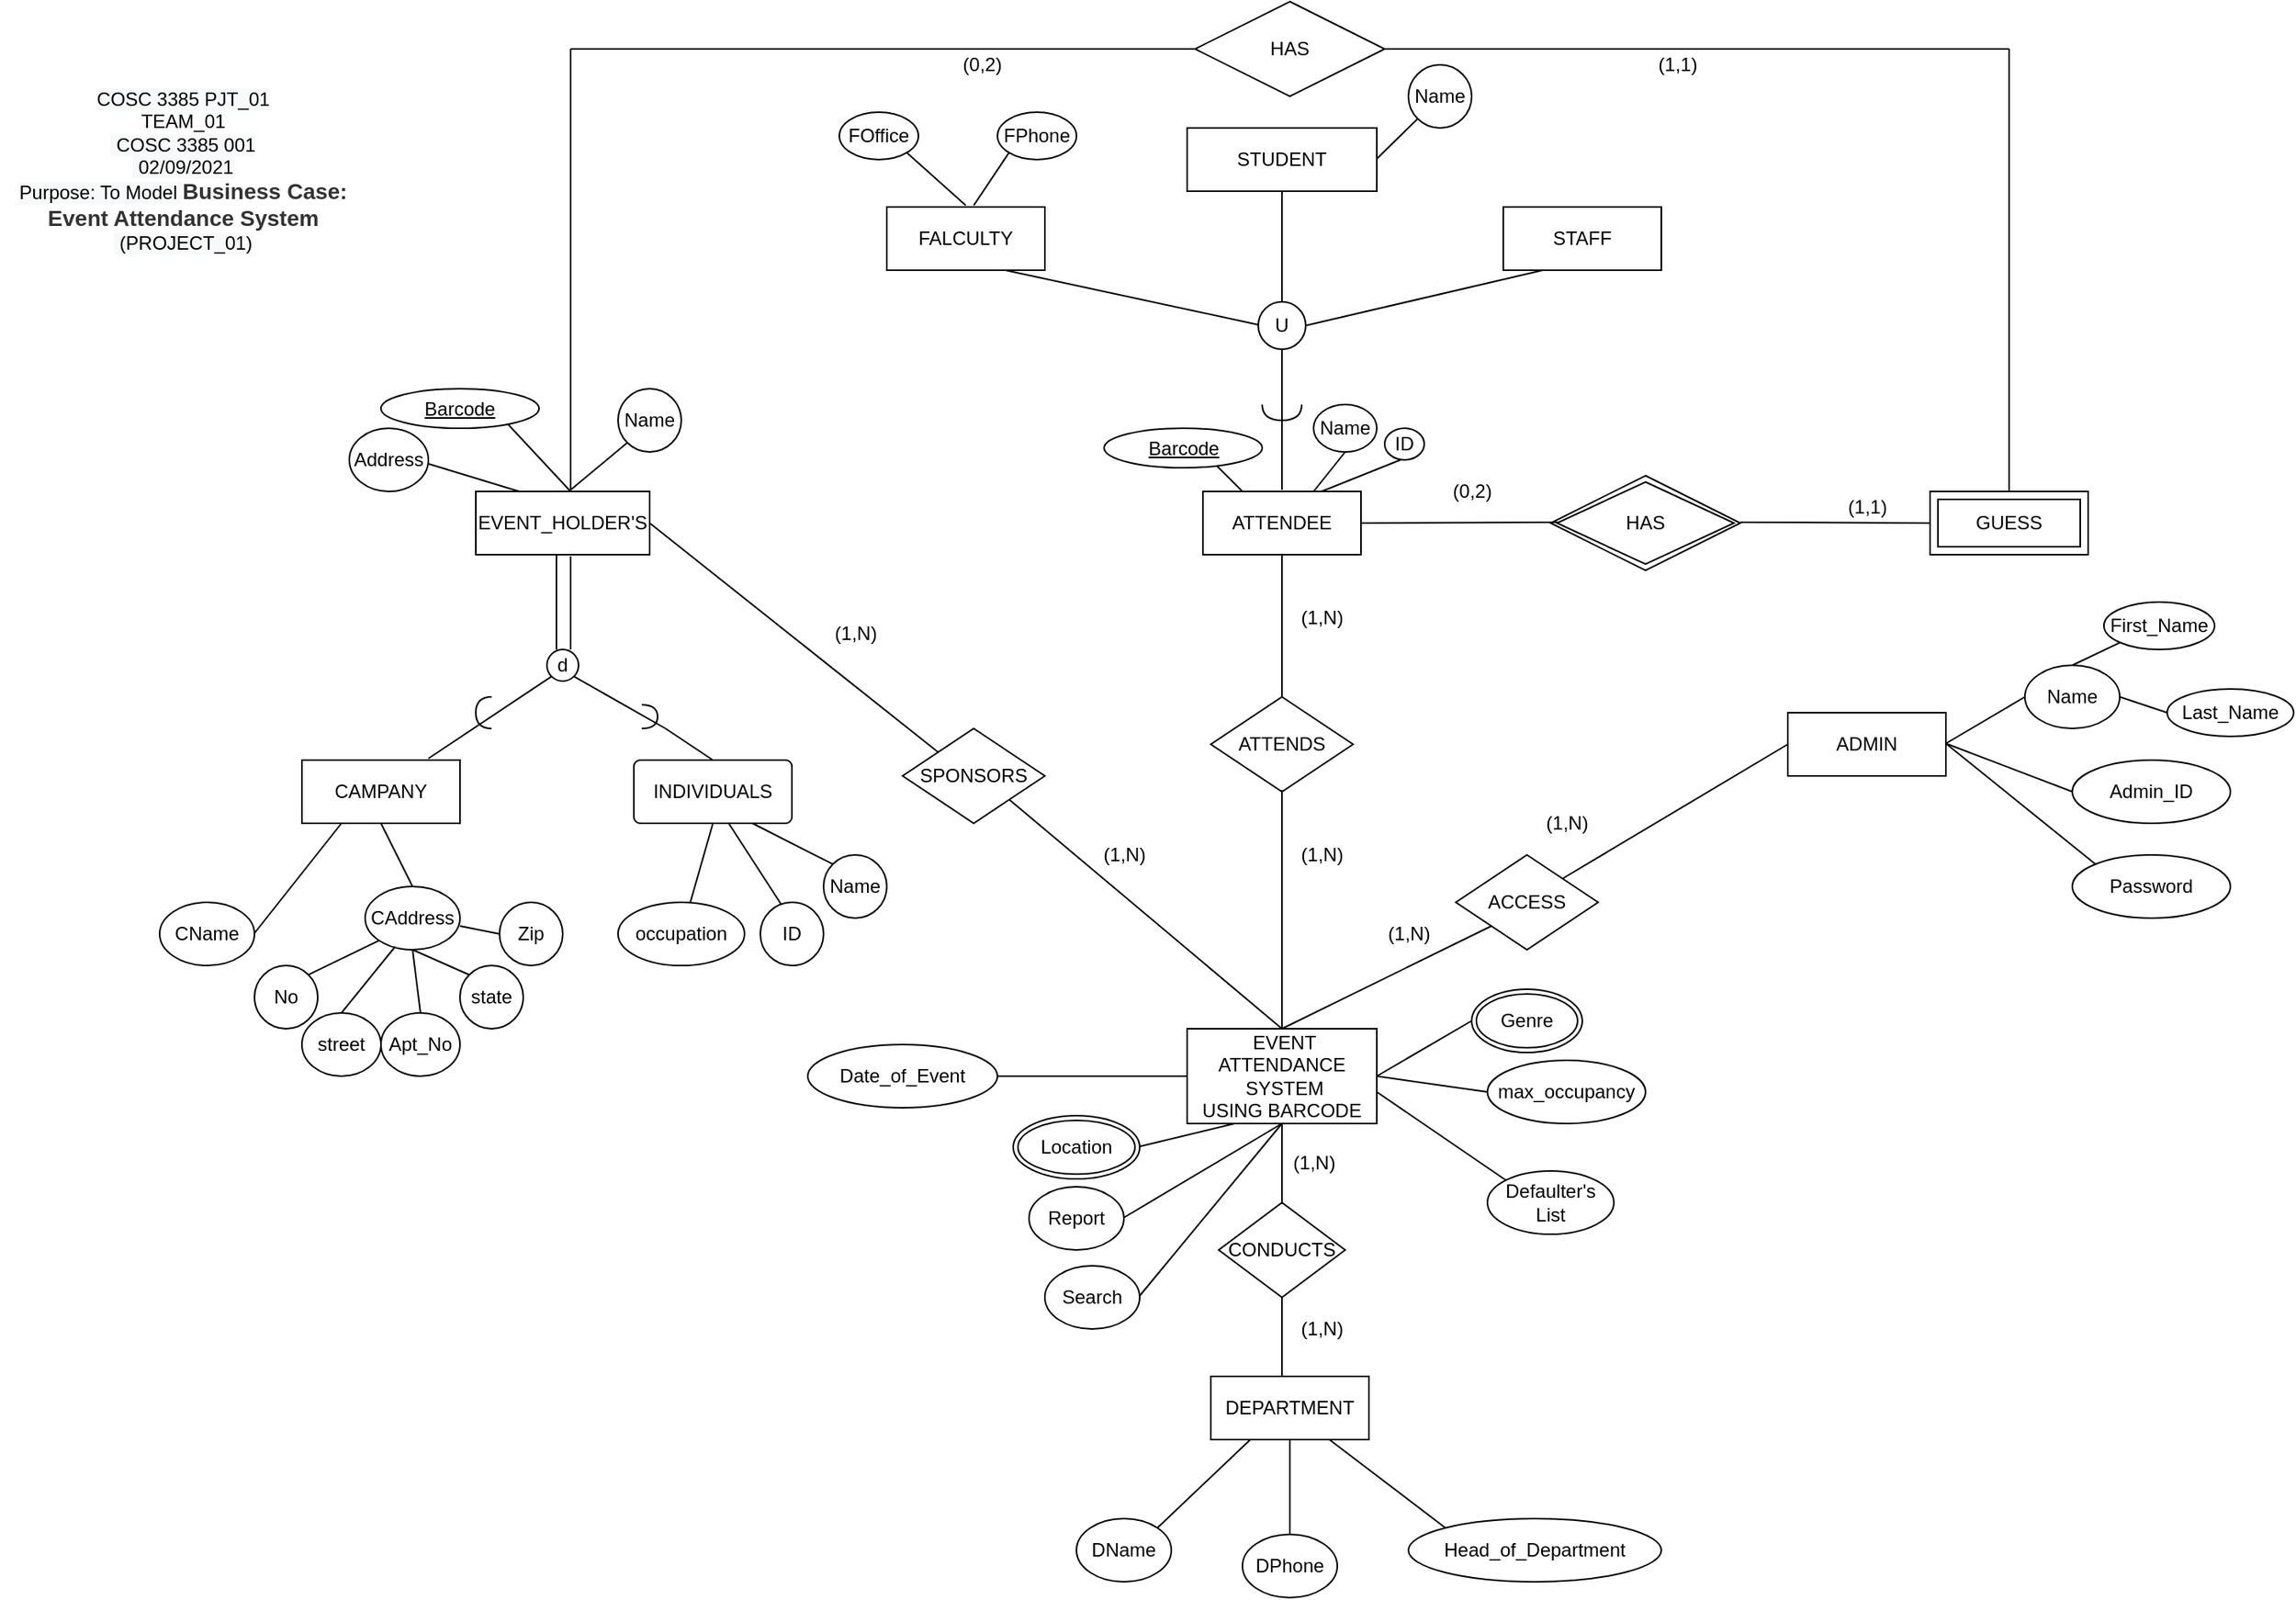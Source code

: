 <mxfile version="14.3.0" type="device" pages="2"><diagram id="SKfUaPUrMhf8iot7Mc4y" name="Page-1"><mxGraphModel dx="1662" dy="794" grid="1" gridSize="10" guides="1" tooltips="1" connect="1" arrows="1" fold="1" page="1" pageScale="1" pageWidth="850" pageHeight="1100" math="0" shadow="0"><root><mxCell id="0"/><mxCell id="1" parent="0"/><mxCell id="_Igurk6Hfry11Vuc41kI-2" value="STAFF" style="whiteSpace=wrap;html=1;align=center;" parent="1" vertex="1"><mxGeometry x="1040" y="130" width="100" height="40" as="geometry"/></mxCell><mxCell id="_Igurk6Hfry11Vuc41kI-3" value="FALCULTY" style="whiteSpace=wrap;html=1;align=center;" parent="1" vertex="1"><mxGeometry x="650" y="130" width="100" height="40" as="geometry"/></mxCell><mxCell id="_Igurk6Hfry11Vuc41kI-4" value="EVENT_HOLDER'S" style="whiteSpace=wrap;html=1;align=center;" parent="1" vertex="1"><mxGeometry x="390" y="310" width="110" height="40" as="geometry"/></mxCell><mxCell id="_Igurk6Hfry11Vuc41kI-5" value="ATTENDEE" style="whiteSpace=wrap;html=1;align=center;" parent="1" vertex="1"><mxGeometry x="850" y="310" width="100" height="40" as="geometry"/></mxCell><mxCell id="_Igurk6Hfry11Vuc41kI-7" value="CAMPANY" style="whiteSpace=wrap;html=1;align=center;" parent="1" vertex="1"><mxGeometry x="280" y="480" width="100" height="40" as="geometry"/></mxCell><mxCell id="_Igurk6Hfry11Vuc41kI-8" value="INDIVIDUALS" style="rounded=1;arcSize=10;whiteSpace=wrap;html=1;align=center;" parent="1" vertex="1"><mxGeometry x="490" y="480" width="100" height="40" as="geometry"/></mxCell><mxCell id="_Igurk6Hfry11Vuc41kI-11" value="GUESS" style="shape=ext;margin=3;double=1;whiteSpace=wrap;html=1;align=center;" parent="1" vertex="1"><mxGeometry x="1310" y="310" width="100" height="40" as="geometry"/></mxCell><mxCell id="_Igurk6Hfry11Vuc41kI-13" value="&amp;nbsp;EVENT ATTENDANCE&lt;br&gt;&amp;nbsp;SYSTEM&lt;br&gt;USING BARCODE" style="rounded=0;whiteSpace=wrap;html=1;" parent="1" vertex="1"><mxGeometry x="840" y="650" width="120" height="60" as="geometry"/></mxCell><mxCell id="_Igurk6Hfry11Vuc41kI-14" value="DEPARTMENT" style="whiteSpace=wrap;html=1;align=center;" parent="1" vertex="1"><mxGeometry x="855" y="870" width="100" height="40" as="geometry"/></mxCell><mxCell id="_Igurk6Hfry11Vuc41kI-15" value="ADMIN" style="whiteSpace=wrap;html=1;align=center;" parent="1" vertex="1"><mxGeometry x="1220" y="450" width="100" height="40" as="geometry"/></mxCell><mxCell id="_Igurk6Hfry11Vuc41kI-17" value="HAS" style="shape=rhombus;double=1;perimeter=rhombusPerimeter;whiteSpace=wrap;html=1;align=center;" parent="1" vertex="1"><mxGeometry x="1070" y="300" width="120" height="60" as="geometry"/></mxCell><mxCell id="_Igurk6Hfry11Vuc41kI-18" value="U" style="ellipse;whiteSpace=wrap;html=1;aspect=fixed;" parent="1" vertex="1"><mxGeometry x="885" y="190" width="30" height="30" as="geometry"/></mxCell><mxCell id="_Igurk6Hfry11Vuc41kI-22" value="" style="endArrow=none;html=1;rounded=0;entryX=0.5;entryY=0;entryDx=0;entryDy=0;exitX=0.5;exitY=1;exitDx=0;exitDy=0;" parent="1" source="_Igurk6Hfry11Vuc41kI-1" target="_Igurk6Hfry11Vuc41kI-18" edge="1"><mxGeometry relative="1" as="geometry"><mxPoint x="900" y="110" as="sourcePoint"/><mxPoint x="1050" y="60" as="targetPoint"/></mxGeometry></mxCell><mxCell id="_Igurk6Hfry11Vuc41kI-23" value="" style="endArrow=none;html=1;rounded=0;exitX=0.75;exitY=1;exitDx=0;exitDy=0;" parent="1" source="_Igurk6Hfry11Vuc41kI-3" edge="1"><mxGeometry relative="1" as="geometry"><mxPoint x="725" y="204.5" as="sourcePoint"/><mxPoint x="885" y="204.5" as="targetPoint"/></mxGeometry></mxCell><mxCell id="_Igurk6Hfry11Vuc41kI-24" value="" style="endArrow=none;html=1;rounded=0;entryX=0.25;entryY=1;entryDx=0;entryDy=0;exitX=1;exitY=0.5;exitDx=0;exitDy=0;" parent="1" source="_Igurk6Hfry11Vuc41kI-18" target="_Igurk6Hfry11Vuc41kI-2" edge="1"><mxGeometry relative="1" as="geometry"><mxPoint x="920" y="205" as="sourcePoint"/><mxPoint x="1080" y="204.5" as="targetPoint"/></mxGeometry></mxCell><mxCell id="_Igurk6Hfry11Vuc41kI-25" value="" style="endArrow=none;html=1;rounded=0;entryX=0.5;entryY=1;entryDx=0;entryDy=0;" parent="1" source="_Igurk6Hfry11Vuc41kI-32" target="_Igurk6Hfry11Vuc41kI-18" edge="1"><mxGeometry relative="1" as="geometry"><mxPoint x="900" y="309" as="sourcePoint"/><mxPoint x="1060" y="309" as="targetPoint"/></mxGeometry></mxCell><mxCell id="_Igurk6Hfry11Vuc41kI-32" value="" style="shape=requiredInterface;html=1;verticalLabelPosition=bottom;direction=south;" parent="1" vertex="1"><mxGeometry x="887.5" y="255" width="25" height="10" as="geometry"/></mxCell><mxCell id="_Igurk6Hfry11Vuc41kI-34" value="" style="endArrow=none;html=1;rounded=0;entryX=0;entryY=0.5;entryDx=0;entryDy=0;entryPerimeter=0;" parent="1" target="_Igurk6Hfry11Vuc41kI-32" edge="1"><mxGeometry relative="1" as="geometry"><mxPoint x="900" y="309" as="sourcePoint"/><mxPoint x="900" y="220" as="targetPoint"/></mxGeometry></mxCell><mxCell id="_Igurk6Hfry11Vuc41kI-1" value="STUDENT" style="rounded=0;whiteSpace=wrap;html=1;" parent="1" vertex="1"><mxGeometry x="840" y="80" width="120" height="40" as="geometry"/></mxCell><mxCell id="_Igurk6Hfry11Vuc41kI-41" value="d" style="ellipse;whiteSpace=wrap;html=1;aspect=fixed;" parent="1" vertex="1"><mxGeometry x="435" y="410" width="20" height="20" as="geometry"/></mxCell><mxCell id="_Igurk6Hfry11Vuc41kI-47" value="" style="endArrow=none;html=1;rounded=0;" parent="1" edge="1"><mxGeometry relative="1" as="geometry"><mxPoint x="450" y="410" as="sourcePoint"/><mxPoint x="450" y="351" as="targetPoint"/><Array as="points"/></mxGeometry></mxCell><mxCell id="_Igurk6Hfry11Vuc41kI-49" value="" style="endArrow=none;html=1;rounded=0;" parent="1" edge="1"><mxGeometry relative="1" as="geometry"><mxPoint x="441" y="350" as="sourcePoint"/><mxPoint x="441" y="410" as="targetPoint"/></mxGeometry></mxCell><mxCell id="_Igurk6Hfry11Vuc41kI-50" value="" style="endArrow=none;html=1;rounded=0;entryX=0;entryY=1;entryDx=0;entryDy=0;" parent="1" target="_Igurk6Hfry11Vuc41kI-41" edge="1"><mxGeometry relative="1" as="geometry"><mxPoint x="360" y="479" as="sourcePoint"/><mxPoint x="520" y="479" as="targetPoint"/></mxGeometry></mxCell><mxCell id="_Igurk6Hfry11Vuc41kI-51" value="" style="endArrow=none;html=1;rounded=0;entryX=0.5;entryY=0;entryDx=0;entryDy=0;" parent="1" target="_Igurk6Hfry11Vuc41kI-8" edge="1"><mxGeometry relative="1" as="geometry"><mxPoint x="510" y="460" as="sourcePoint"/><mxPoint x="550" y="479" as="targetPoint"/></mxGeometry></mxCell><mxCell id="_Igurk6Hfry11Vuc41kI-53" value="" style="endArrow=none;html=1;rounded=0;exitX=1;exitY=0.5;exitDx=0;exitDy=0;" parent="1" source="_Igurk6Hfry11Vuc41kI-5" edge="1"><mxGeometry relative="1" as="geometry"><mxPoint x="915" y="329.5" as="sourcePoint"/><mxPoint x="1075" y="329.5" as="targetPoint"/></mxGeometry></mxCell><mxCell id="_Igurk6Hfry11Vuc41kI-54" value="" style="endArrow=none;html=1;rounded=0;" parent="1" edge="1"><mxGeometry relative="1" as="geometry"><mxPoint x="1190" y="329.5" as="sourcePoint"/><mxPoint x="1310" y="330" as="targetPoint"/></mxGeometry></mxCell><mxCell id="_Igurk6Hfry11Vuc41kI-55" value="ATTENDS" style="shape=rhombus;perimeter=rhombusPerimeter;whiteSpace=wrap;html=1;align=center;" parent="1" vertex="1"><mxGeometry x="855" y="440" width="90" height="60" as="geometry"/></mxCell><mxCell id="_Igurk6Hfry11Vuc41kI-56" value="" style="endArrow=none;html=1;rounded=0;entryX=0.5;entryY=1;entryDx=0;entryDy=0;exitX=0.5;exitY=0;exitDx=0;exitDy=0;" parent="1" source="_Igurk6Hfry11Vuc41kI-55" target="_Igurk6Hfry11Vuc41kI-5" edge="1"><mxGeometry relative="1" as="geometry"><mxPoint x="885" y="449" as="sourcePoint"/><mxPoint x="1045" y="449" as="targetPoint"/></mxGeometry></mxCell><mxCell id="_Igurk6Hfry11Vuc41kI-58" value="" style="endArrow=none;html=1;rounded=0;entryX=0.5;entryY=0;entryDx=0;entryDy=0;" parent="1" target="_Igurk6Hfry11Vuc41kI-13" edge="1"><mxGeometry relative="1" as="geometry"><mxPoint x="900" y="499" as="sourcePoint"/><mxPoint x="910" y="640" as="targetPoint"/></mxGeometry></mxCell><mxCell id="_Igurk6Hfry11Vuc41kI-60" value="SPONSORS" style="shape=rhombus;perimeter=rhombusPerimeter;whiteSpace=wrap;html=1;align=center;" parent="1" vertex="1"><mxGeometry x="660" y="460" width="90" height="60" as="geometry"/></mxCell><mxCell id="_Igurk6Hfry11Vuc41kI-61" value="" style="endArrow=none;html=1;rounded=0;exitX=1;exitY=1;exitDx=0;exitDy=0;entryX=0.5;entryY=0;entryDx=0;entryDy=0;" parent="1" source="_Igurk6Hfry11Vuc41kI-60" target="_Igurk6Hfry11Vuc41kI-13" edge="1"><mxGeometry relative="1" as="geometry"><mxPoint x="690" y="510" as="sourcePoint"/><mxPoint x="850" y="510" as="targetPoint"/></mxGeometry></mxCell><mxCell id="_Igurk6Hfry11Vuc41kI-62" value="" style="endArrow=none;html=1;rounded=0;exitX=0;exitY=0;exitDx=0;exitDy=0;entryX=1;entryY=0.5;entryDx=0;entryDy=0;" parent="1" source="_Igurk6Hfry11Vuc41kI-60" target="_Igurk6Hfry11Vuc41kI-4" edge="1"><mxGeometry relative="1" as="geometry"><mxPoint x="650" y="420" as="sourcePoint"/><mxPoint x="620" y="390" as="targetPoint"/><Array as="points"/></mxGeometry></mxCell><mxCell id="_Igurk6Hfry11Vuc41kI-63" value="ACCESS" style="shape=rhombus;perimeter=rhombusPerimeter;whiteSpace=wrap;html=1;align=center;" parent="1" vertex="1"><mxGeometry x="1010" y="540" width="90" height="60" as="geometry"/></mxCell><mxCell id="_Igurk6Hfry11Vuc41kI-64" value="" style="endArrow=none;html=1;rounded=0;entryX=0;entryY=0.5;entryDx=0;entryDy=0;exitX=1;exitY=0;exitDx=0;exitDy=0;" parent="1" source="_Igurk6Hfry11Vuc41kI-63" target="_Igurk6Hfry11Vuc41kI-15" edge="1"><mxGeometry relative="1" as="geometry"><mxPoint x="1090" y="550" as="sourcePoint"/><mxPoint x="1180" y="550" as="targetPoint"/></mxGeometry></mxCell><mxCell id="_Igurk6Hfry11Vuc41kI-65" value="" style="endArrow=none;html=1;rounded=0;entryX=0;entryY=1;entryDx=0;entryDy=0;" parent="1" target="_Igurk6Hfry11Vuc41kI-63" edge="1"><mxGeometry relative="1" as="geometry"><mxPoint x="900" y="650" as="sourcePoint"/><mxPoint x="1075" y="640" as="targetPoint"/></mxGeometry></mxCell><mxCell id="_Igurk6Hfry11Vuc41kI-67" value="CONDUCTS" style="shape=rhombus;perimeter=rhombusPerimeter;whiteSpace=wrap;html=1;align=center;" parent="1" vertex="1"><mxGeometry x="860" y="760" width="80" height="60" as="geometry"/></mxCell><mxCell id="_Igurk6Hfry11Vuc41kI-68" value="" style="endArrow=none;html=1;rounded=0;entryX=0.5;entryY=0;entryDx=0;entryDy=0;" parent="1" target="_Igurk6Hfry11Vuc41kI-67" edge="1"><mxGeometry relative="1" as="geometry"><mxPoint x="900" y="710" as="sourcePoint"/><mxPoint x="1060" y="710" as="targetPoint"/></mxGeometry></mxCell><mxCell id="_Igurk6Hfry11Vuc41kI-69" value="" style="endArrow=none;html=1;rounded=0;" parent="1" edge="1"><mxGeometry relative="1" as="geometry"><mxPoint x="900" y="820" as="sourcePoint"/><mxPoint x="900" y="870" as="targetPoint"/><Array as="points"/></mxGeometry></mxCell><mxCell id="_Igurk6Hfry11Vuc41kI-70" value="HAS" style="shape=rhombus;perimeter=rhombusPerimeter;whiteSpace=wrap;html=1;align=center;" parent="1" vertex="1"><mxGeometry x="845" width="120" height="60" as="geometry"/></mxCell><mxCell id="_Igurk6Hfry11Vuc41kI-71" value="" style="endArrow=none;html=1;rounded=0;" parent="1" edge="1"><mxGeometry relative="1" as="geometry"><mxPoint x="450" y="309" as="sourcePoint"/><mxPoint x="450" y="30" as="targetPoint"/></mxGeometry></mxCell><mxCell id="_Igurk6Hfry11Vuc41kI-72" value="" style="endArrow=none;html=1;rounded=0;entryX=0;entryY=0.5;entryDx=0;entryDy=0;" parent="1" target="_Igurk6Hfry11Vuc41kI-70" edge="1"><mxGeometry relative="1" as="geometry"><mxPoint x="450" y="30" as="sourcePoint"/><mxPoint x="740" y="29.5" as="targetPoint"/></mxGeometry></mxCell><mxCell id="_Igurk6Hfry11Vuc41kI-74" value="" style="endArrow=none;html=1;rounded=0;exitX=0.5;exitY=0;exitDx=0;exitDy=0;" parent="1" source="_Igurk6Hfry11Vuc41kI-11" edge="1"><mxGeometry relative="1" as="geometry"><mxPoint x="1360" y="305" as="sourcePoint"/><mxPoint x="1360" y="30" as="targetPoint"/></mxGeometry></mxCell><mxCell id="_Igurk6Hfry11Vuc41kI-75" value="" style="endArrow=none;html=1;rounded=0;exitX=1;exitY=0.5;exitDx=0;exitDy=0;" parent="1" source="_Igurk6Hfry11Vuc41kI-70" edge="1"><mxGeometry relative="1" as="geometry"><mxPoint x="1060" y="29.5" as="sourcePoint"/><mxPoint x="1360" y="30" as="targetPoint"/></mxGeometry></mxCell><mxCell id="_Igurk6Hfry11Vuc41kI-85" value="CName" style="ellipse;whiteSpace=wrap;html=1;align=center;" parent="1" vertex="1"><mxGeometry x="190" y="570" width="60" height="40" as="geometry"/></mxCell><mxCell id="_Igurk6Hfry11Vuc41kI-86" value="CAddress" style="ellipse;whiteSpace=wrap;html=1;align=center;" parent="1" vertex="1"><mxGeometry x="320" y="560" width="60" height="40" as="geometry"/></mxCell><mxCell id="_Igurk6Hfry11Vuc41kI-88" value="No" style="ellipse;whiteSpace=wrap;html=1;align=center;" parent="1" vertex="1"><mxGeometry x="250" y="610" width="40" height="40" as="geometry"/></mxCell><mxCell id="_Igurk6Hfry11Vuc41kI-89" value="street" style="ellipse;whiteSpace=wrap;html=1;align=center;" parent="1" vertex="1"><mxGeometry x="280" y="640" width="50" height="40" as="geometry"/></mxCell><mxCell id="_Igurk6Hfry11Vuc41kI-90" value="Apt_No" style="ellipse;whiteSpace=wrap;html=1;align=center;" parent="1" vertex="1"><mxGeometry x="330" y="640" width="50" height="40" as="geometry"/></mxCell><mxCell id="_Igurk6Hfry11Vuc41kI-91" value="state" style="ellipse;whiteSpace=wrap;html=1;align=center;" parent="1" vertex="1"><mxGeometry x="380" y="610" width="40" height="40" as="geometry"/></mxCell><mxCell id="_Igurk6Hfry11Vuc41kI-92" value="Zip" style="ellipse;whiteSpace=wrap;html=1;align=center;" parent="1" vertex="1"><mxGeometry x="405" y="570" width="40" height="40" as="geometry"/></mxCell><mxCell id="_Igurk6Hfry11Vuc41kI-93" value="" style="endArrow=none;html=1;rounded=0;entryX=0.75;entryY=1;entryDx=0;entryDy=0;exitX=0;exitY=0;exitDx=0;exitDy=0;" parent="1" source="_Igurk6Hfry11Vuc41kI-109" target="_Igurk6Hfry11Vuc41kI-8" edge="1"><mxGeometry relative="1" as="geometry"><mxPoint x="630" y="539" as="sourcePoint"/><mxPoint x="695" y="539.5" as="targetPoint"/></mxGeometry></mxCell><mxCell id="_Igurk6Hfry11Vuc41kI-94" value="" style="endArrow=none;html=1;rounded=0;entryX=0.25;entryY=1;entryDx=0;entryDy=0;" parent="1" target="_Igurk6Hfry11Vuc41kI-7" edge="1"><mxGeometry relative="1" as="geometry"><mxPoint x="250" y="589.5" as="sourcePoint"/><mxPoint x="410" y="589.5" as="targetPoint"/></mxGeometry></mxCell><mxCell id="_Igurk6Hfry11Vuc41kI-95" value="" style="endArrow=none;html=1;rounded=0;entryX=0.5;entryY=1;entryDx=0;entryDy=0;exitX=0.5;exitY=0;exitDx=0;exitDy=0;" parent="1" source="_Igurk6Hfry11Vuc41kI-86" target="_Igurk6Hfry11Vuc41kI-7" edge="1"><mxGeometry relative="1" as="geometry"><mxPoint x="360" y="560" as="sourcePoint"/><mxPoint x="520" y="560" as="targetPoint"/></mxGeometry></mxCell><mxCell id="_Igurk6Hfry11Vuc41kI-96" value="" style="endArrow=none;html=1;rounded=0;entryX=0;entryY=1;entryDx=0;entryDy=0;exitX=1;exitY=0;exitDx=0;exitDy=0;" parent="1" source="_Igurk6Hfry11Vuc41kI-88" target="_Igurk6Hfry11Vuc41kI-86" edge="1"><mxGeometry relative="1" as="geometry"><mxPoint x="280" y="639" as="sourcePoint"/><mxPoint x="360" y="639" as="targetPoint"/></mxGeometry></mxCell><mxCell id="_Igurk6Hfry11Vuc41kI-100" value="" style="endArrow=none;html=1;rounded=0;entryX=0.317;entryY=0.95;entryDx=0;entryDy=0;exitX=0.5;exitY=0;exitDx=0;exitDy=0;entryPerimeter=0;" parent="1" source="_Igurk6Hfry11Vuc41kI-89" target="_Igurk6Hfry11Vuc41kI-86" edge="1"><mxGeometry relative="1" as="geometry"><mxPoint x="315" y="665" as="sourcePoint"/><mxPoint x="395" y="675" as="targetPoint"/></mxGeometry></mxCell><mxCell id="_Igurk6Hfry11Vuc41kI-103" value="" style="endArrow=none;html=1;rounded=0;entryX=0.5;entryY=1;entryDx=0;entryDy=0;exitX=0.5;exitY=0;exitDx=0;exitDy=0;" parent="1" source="_Igurk6Hfry11Vuc41kI-90" target="_Igurk6Hfry11Vuc41kI-86" edge="1"><mxGeometry relative="1" as="geometry"><mxPoint x="380" y="655" as="sourcePoint"/><mxPoint x="540" y="655" as="targetPoint"/></mxGeometry></mxCell><mxCell id="_Igurk6Hfry11Vuc41kI-105" value="" style="shape=requiredInterface;html=1;verticalLabelPosition=bottom;direction=east;" parent="1" vertex="1"><mxGeometry x="495" y="445" width="10" height="15" as="geometry"/></mxCell><mxCell id="_Igurk6Hfry11Vuc41kI-106" value="" style="endArrow=none;html=1;rounded=0;exitX=1;exitY=1;exitDx=0;exitDy=0;" parent="1" source="_Igurk6Hfry11Vuc41kI-41" edge="1"><mxGeometry relative="1" as="geometry"><mxPoint x="452.071" y="427.071" as="sourcePoint"/><mxPoint x="510" y="460" as="targetPoint"/></mxGeometry></mxCell><mxCell id="_Igurk6Hfry11Vuc41kI-107" value="" style="shape=requiredInterface;html=1;verticalLabelPosition=bottom;direction=west;" parent="1" vertex="1"><mxGeometry x="390" y="440" width="10" height="20" as="geometry"/></mxCell><mxCell id="_Igurk6Hfry11Vuc41kI-108" value="occupation" style="ellipse;whiteSpace=wrap;html=1;align=center;" parent="1" vertex="1"><mxGeometry x="480" y="570" width="80" height="40" as="geometry"/></mxCell><mxCell id="_Igurk6Hfry11Vuc41kI-109" value="Name" style="ellipse;whiteSpace=wrap;html=1;align=center;" parent="1" vertex="1"><mxGeometry x="610" y="540" width="40" height="40" as="geometry"/></mxCell><mxCell id="_Igurk6Hfry11Vuc41kI-113" value="ID" style="ellipse;whiteSpace=wrap;html=1;align=center;" parent="1" vertex="1"><mxGeometry x="570" y="570" width="40" height="40" as="geometry"/></mxCell><mxCell id="_Igurk6Hfry11Vuc41kI-114" value="" style="endArrow=none;html=1;rounded=0;entryX=0;entryY=0;entryDx=0;entryDy=0;" parent="1" target="_Igurk6Hfry11Vuc41kI-91" edge="1"><mxGeometry relative="1" as="geometry"><mxPoint x="350" y="600" as="sourcePoint"/><mxPoint x="410" y="600" as="targetPoint"/></mxGeometry></mxCell><mxCell id="_Igurk6Hfry11Vuc41kI-115" value="" style="endArrow=none;html=1;rounded=0;entryX=0;entryY=0.5;entryDx=0;entryDy=0;" parent="1" target="_Igurk6Hfry11Vuc41kI-92" edge="1"><mxGeometry relative="1" as="geometry"><mxPoint x="380" y="585" as="sourcePoint"/><mxPoint x="440" y="575" as="targetPoint"/></mxGeometry></mxCell><mxCell id="_Igurk6Hfry11Vuc41kI-118" value="" style="endArrow=none;html=1;rounded=0;entryX=0.5;entryY=1;entryDx=0;entryDy=0;" parent="1" source="_Igurk6Hfry11Vuc41kI-108" target="_Igurk6Hfry11Vuc41kI-8" edge="1"><mxGeometry relative="1" as="geometry"><mxPoint x="525" y="580" as="sourcePoint"/><mxPoint x="595" y="580" as="targetPoint"/></mxGeometry></mxCell><mxCell id="_Igurk6Hfry11Vuc41kI-120" value="" style="endArrow=none;html=1;rounded=0;entryX=0.325;entryY=0.025;entryDx=0;entryDy=0;entryPerimeter=0;" parent="1" target="_Igurk6Hfry11Vuc41kI-113" edge="1"><mxGeometry relative="1" as="geometry"><mxPoint x="550" y="520" as="sourcePoint"/><mxPoint x="610" y="520" as="targetPoint"/></mxGeometry></mxCell><mxCell id="_Igurk6Hfry11Vuc41kI-121" value="Date_of_Event" style="ellipse;whiteSpace=wrap;html=1;align=center;" parent="1" vertex="1"><mxGeometry x="600" y="660" width="120" height="40" as="geometry"/></mxCell><mxCell id="_Igurk6Hfry11Vuc41kI-123" value="" style="endArrow=none;html=1;rounded=0;entryX=0;entryY=0.5;entryDx=0;entryDy=0;exitX=1;exitY=0.5;exitDx=0;exitDy=0;" parent="1" source="_Igurk6Hfry11Vuc41kI-121" target="_Igurk6Hfry11Vuc41kI-13" edge="1"><mxGeometry relative="1" as="geometry"><mxPoint x="462.5" y="760" as="sourcePoint"/><mxPoint x="542.5" y="700" as="targetPoint"/></mxGeometry></mxCell><mxCell id="_Igurk6Hfry11Vuc41kI-125" value="Name" style="ellipse;whiteSpace=wrap;html=1;align=center;" parent="1" vertex="1"><mxGeometry x="920" y="255" width="40" height="30" as="geometry"/></mxCell><mxCell id="_Igurk6Hfry11Vuc41kI-126" value="ID" style="ellipse;whiteSpace=wrap;html=1;align=center;" parent="1" vertex="1"><mxGeometry x="965" y="270" width="25" height="20" as="geometry"/></mxCell><mxCell id="_Igurk6Hfry11Vuc41kI-132" value="" style="endArrow=none;html=1;rounded=0;exitX=0.25;exitY=0;exitDx=0;exitDy=0;" parent="1" source="_Igurk6Hfry11Vuc41kI-5" edge="1"><mxGeometry relative="1" as="geometry"><mxPoint x="895" y="310" as="sourcePoint"/><mxPoint x="855" y="290" as="targetPoint"/></mxGeometry></mxCell><mxCell id="_Igurk6Hfry11Vuc41kI-133" value="" style="endArrow=none;html=1;rounded=0;entryX=0.5;entryY=1;entryDx=0;entryDy=0;" parent="1" target="_Igurk6Hfry11Vuc41kI-125" edge="1"><mxGeometry relative="1" as="geometry"><mxPoint x="920" y="310" as="sourcePoint"/><mxPoint x="990" y="300" as="targetPoint"/></mxGeometry></mxCell><mxCell id="_Igurk6Hfry11Vuc41kI-134" value="" style="endArrow=none;html=1;rounded=0;exitX=0.75;exitY=0;exitDx=0;exitDy=0;" parent="1" source="_Igurk6Hfry11Vuc41kI-5" edge="1"><mxGeometry relative="1" as="geometry"><mxPoint x="965" y="310" as="sourcePoint"/><mxPoint x="975" y="290" as="targetPoint"/></mxGeometry></mxCell><mxCell id="_Igurk6Hfry11Vuc41kI-135" value="DName" style="ellipse;whiteSpace=wrap;html=1;align=center;" parent="1" vertex="1"><mxGeometry x="770" y="960" width="60" height="40" as="geometry"/></mxCell><mxCell id="_Igurk6Hfry11Vuc41kI-136" value="DPhone" style="ellipse;whiteSpace=wrap;html=1;align=center;" parent="1" vertex="1"><mxGeometry x="875" y="970" width="60" height="40" as="geometry"/></mxCell><mxCell id="_Igurk6Hfry11Vuc41kI-137" value="Head_of_Department&lt;br&gt;" style="ellipse;whiteSpace=wrap;html=1;align=center;" parent="1" vertex="1"><mxGeometry x="980" y="960" width="160" height="40" as="geometry"/></mxCell><mxCell id="_Igurk6Hfry11Vuc41kI-138" value="Defaulter's&lt;br&gt;List" style="ellipse;whiteSpace=wrap;html=1;align=center;" parent="1" vertex="1"><mxGeometry x="1030" y="740" width="80" height="40" as="geometry"/></mxCell><mxCell id="_Igurk6Hfry11Vuc41kI-139" value="max_occupancy" style="ellipse;whiteSpace=wrap;html=1;align=center;" parent="1" vertex="1"><mxGeometry x="1030" y="670" width="100" height="40" as="geometry"/></mxCell><mxCell id="_Igurk6Hfry11Vuc41kI-141" value="Genre" style="ellipse;shape=doubleEllipse;margin=3;whiteSpace=wrap;html=1;align=center;" parent="1" vertex="1"><mxGeometry x="1020" y="625" width="70" height="40" as="geometry"/></mxCell><mxCell id="_Igurk6Hfry11Vuc41kI-143" value="Location" style="ellipse;shape=doubleEllipse;margin=3;whiteSpace=wrap;html=1;align=center;" parent="1" vertex="1"><mxGeometry x="730" y="705" width="80" height="40" as="geometry"/></mxCell><mxCell id="_Igurk6Hfry11Vuc41kI-144" value="Report" style="ellipse;whiteSpace=wrap;html=1;align=center;" parent="1" vertex="1"><mxGeometry x="740" y="750" width="60" height="40" as="geometry"/></mxCell><mxCell id="_Igurk6Hfry11Vuc41kI-145" value="Search" style="ellipse;whiteSpace=wrap;html=1;align=center;" parent="1" vertex="1"><mxGeometry x="750" y="800" width="60" height="40" as="geometry"/></mxCell><mxCell id="_Igurk6Hfry11Vuc41kI-147" value="" style="endArrow=none;html=1;rounded=0;entryX=0.25;entryY=1;entryDx=0;entryDy=0;" parent="1" target="_Igurk6Hfry11Vuc41kI-13" edge="1"><mxGeometry relative="1" as="geometry"><mxPoint x="810" y="724.5" as="sourcePoint"/><mxPoint x="970" y="724.5" as="targetPoint"/></mxGeometry></mxCell><mxCell id="_Igurk6Hfry11Vuc41kI-148" value="" style="endArrow=none;html=1;rounded=0;" parent="1" edge="1"><mxGeometry relative="1" as="geometry"><mxPoint x="800" y="769.5" as="sourcePoint"/><mxPoint x="900" y="710" as="targetPoint"/></mxGeometry></mxCell><mxCell id="_Igurk6Hfry11Vuc41kI-149" value="" style="endArrow=none;html=1;rounded=0;entryX=0.5;entryY=1;entryDx=0;entryDy=0;" parent="1" target="_Igurk6Hfry11Vuc41kI-13" edge="1"><mxGeometry relative="1" as="geometry"><mxPoint x="810" y="819" as="sourcePoint"/><mxPoint x="970" y="819" as="targetPoint"/></mxGeometry></mxCell><mxCell id="_Igurk6Hfry11Vuc41kI-150" value="" style="endArrow=none;html=1;rounded=0;entryX=0;entryY=0.5;entryDx=0;entryDy=0;exitX=1;exitY=0.5;exitDx=0;exitDy=0;" parent="1" source="_Igurk6Hfry11Vuc41kI-13" target="_Igurk6Hfry11Vuc41kI-141" edge="1"><mxGeometry relative="1" as="geometry"><mxPoint x="960" y="674" as="sourcePoint"/><mxPoint x="1120" y="689.5" as="targetPoint"/></mxGeometry></mxCell><mxCell id="_Igurk6Hfry11Vuc41kI-152" value="" style="endArrow=none;html=1;rounded=0;entryX=0;entryY=0.5;entryDx=0;entryDy=0;exitX=1;exitY=0.5;exitDx=0;exitDy=0;" parent="1" source="_Igurk6Hfry11Vuc41kI-13" target="_Igurk6Hfry11Vuc41kI-139" edge="1"><mxGeometry relative="1" as="geometry"><mxPoint x="960" y="690" as="sourcePoint"/><mxPoint x="1120" y="689.5" as="targetPoint"/></mxGeometry></mxCell><mxCell id="_Igurk6Hfry11Vuc41kI-154" value="" style="endArrow=none;html=1;rounded=0;entryX=0;entryY=0;entryDx=0;entryDy=0;" parent="1" target="_Igurk6Hfry11Vuc41kI-138" edge="1"><mxGeometry relative="1" as="geometry"><mxPoint x="960" y="690" as="sourcePoint"/><mxPoint x="1125" y="689.5" as="targetPoint"/></mxGeometry></mxCell><mxCell id="_Igurk6Hfry11Vuc41kI-155" value="" style="endArrow=none;html=1;rounded=0;entryX=0.25;entryY=1;entryDx=0;entryDy=0;exitX=1;exitY=0;exitDx=0;exitDy=0;" parent="1" source="_Igurk6Hfry11Vuc41kI-135" target="_Igurk6Hfry11Vuc41kI-14" edge="1"><mxGeometry relative="1" as="geometry"><mxPoint x="810" y="960" as="sourcePoint"/><mxPoint x="970" y="959" as="targetPoint"/></mxGeometry></mxCell><mxCell id="_Igurk6Hfry11Vuc41kI-156" value="" style="endArrow=none;html=1;rounded=0;entryX=0.5;entryY=0;entryDx=0;entryDy=0;" parent="1" target="_Igurk6Hfry11Vuc41kI-136" edge="1"><mxGeometry relative="1" as="geometry"><mxPoint x="905" y="910" as="sourcePoint"/><mxPoint x="1057.5" y="910" as="targetPoint"/></mxGeometry></mxCell><mxCell id="_Igurk6Hfry11Vuc41kI-157" value="" style="endArrow=none;html=1;rounded=0;entryX=0;entryY=0;entryDx=0;entryDy=0;" parent="1" target="_Igurk6Hfry11Vuc41kI-137" edge="1"><mxGeometry relative="1" as="geometry"><mxPoint x="930" y="910" as="sourcePoint"/><mxPoint x="1090" y="910" as="targetPoint"/></mxGeometry></mxCell><mxCell id="_Igurk6Hfry11Vuc41kI-159" value="FOffice" style="ellipse;whiteSpace=wrap;html=1;align=center;" parent="1" vertex="1"><mxGeometry x="620" y="70" width="50" height="30" as="geometry"/></mxCell><mxCell id="_Igurk6Hfry11Vuc41kI-160" value="FPhone" style="ellipse;whiteSpace=wrap;html=1;align=center;" parent="1" vertex="1"><mxGeometry x="720" y="70" width="50" height="30" as="geometry"/></mxCell><mxCell id="_Igurk6Hfry11Vuc41kI-161" value="Name" style="ellipse;whiteSpace=wrap;html=1;align=center;" parent="1" vertex="1"><mxGeometry x="980" y="40" width="40" height="40" as="geometry"/></mxCell><mxCell id="_Igurk6Hfry11Vuc41kI-163" value="Name" style="ellipse;whiteSpace=wrap;html=1;align=center;" parent="1" vertex="1"><mxGeometry x="480" y="245" width="40" height="40" as="geometry"/></mxCell><mxCell id="_Igurk6Hfry11Vuc41kI-164" value="Address" style="ellipse;whiteSpace=wrap;html=1;align=center;" parent="1" vertex="1"><mxGeometry x="310" y="270" width="50" height="40" as="geometry"/></mxCell><mxCell id="_Igurk6Hfry11Vuc41kI-165" value="" style="endArrow=none;html=1;rounded=0;exitX=0.79;exitY=0.84;exitDx=0;exitDy=0;exitPerimeter=0;" parent="1" source="_Igurk6Hfry11Vuc41kI-170" edge="1"><mxGeometry relative="1" as="geometry"><mxPoint x="419.749" y="275.607" as="sourcePoint"/><mxPoint x="450" y="310" as="targetPoint"/></mxGeometry></mxCell><mxCell id="_Igurk6Hfry11Vuc41kI-168" value="" style="endArrow=none;html=1;rounded=0;entryX=0.25;entryY=0;entryDx=0;entryDy=0;" parent="1" target="_Igurk6Hfry11Vuc41kI-4" edge="1"><mxGeometry relative="1" as="geometry"><mxPoint x="360" y="292.5" as="sourcePoint"/><mxPoint x="520" y="292.5" as="targetPoint"/></mxGeometry></mxCell><mxCell id="_Igurk6Hfry11Vuc41kI-169" value="" style="endArrow=none;html=1;rounded=0;entryX=0;entryY=1;entryDx=0;entryDy=0;" parent="1" target="_Igurk6Hfry11Vuc41kI-163" edge="1"><mxGeometry relative="1" as="geometry"><mxPoint x="450" y="309" as="sourcePoint"/><mxPoint x="610" y="309" as="targetPoint"/></mxGeometry></mxCell><mxCell id="_Igurk6Hfry11Vuc41kI-170" value="Barcode" style="ellipse;whiteSpace=wrap;html=1;align=center;fontStyle=4;" parent="1" vertex="1"><mxGeometry x="330" y="245" width="100" height="25" as="geometry"/></mxCell><mxCell id="_Igurk6Hfry11Vuc41kI-171" value="Barcode" style="ellipse;whiteSpace=wrap;html=1;align=center;fontStyle=4;" parent="1" vertex="1"><mxGeometry x="787.5" y="270" width="100" height="25" as="geometry"/></mxCell><mxCell id="_Igurk6Hfry11Vuc41kI-172" value="" style="endArrow=none;html=1;rounded=0;entryX=0;entryY=1;entryDx=0;entryDy=0;" parent="1" target="_Igurk6Hfry11Vuc41kI-161" edge="1"><mxGeometry relative="1" as="geometry"><mxPoint x="960" y="99.5" as="sourcePoint"/><mxPoint x="1120" y="99.5" as="targetPoint"/></mxGeometry></mxCell><mxCell id="_Igurk6Hfry11Vuc41kI-173" value="" style="endArrow=none;html=1;rounded=0;entryX=0;entryY=1;entryDx=0;entryDy=0;" parent="1" target="_Igurk6Hfry11Vuc41kI-160" edge="1"><mxGeometry relative="1" as="geometry"><mxPoint x="705" y="129" as="sourcePoint"/><mxPoint x="865" y="129" as="targetPoint"/></mxGeometry></mxCell><mxCell id="_Igurk6Hfry11Vuc41kI-174" value="" style="endArrow=none;html=1;rounded=0;exitX=1;exitY=1;exitDx=0;exitDy=0;" parent="1" source="_Igurk6Hfry11Vuc41kI-159" edge="1"><mxGeometry relative="1" as="geometry"><mxPoint x="640" y="129" as="sourcePoint"/><mxPoint x="700" y="129" as="targetPoint"/></mxGeometry></mxCell><mxCell id="_Igurk6Hfry11Vuc41kI-175" value="Password" style="ellipse;whiteSpace=wrap;html=1;align=center;" parent="1" vertex="1"><mxGeometry x="1400" y="540" width="100" height="40" as="geometry"/></mxCell><mxCell id="_Igurk6Hfry11Vuc41kI-176" value="Admin_ID" style="ellipse;whiteSpace=wrap;html=1;align=center;" parent="1" vertex="1"><mxGeometry x="1400" y="480" width="100" height="40" as="geometry"/></mxCell><mxCell id="_Igurk6Hfry11Vuc41kI-177" value="Name" style="ellipse;whiteSpace=wrap;html=1;align=center;" parent="1" vertex="1"><mxGeometry x="1370" y="420" width="60" height="40" as="geometry"/></mxCell><mxCell id="_Igurk6Hfry11Vuc41kI-178" value="First_Name" style="ellipse;whiteSpace=wrap;html=1;align=center;" parent="1" vertex="1"><mxGeometry x="1420" y="380" width="70" height="30" as="geometry"/></mxCell><mxCell id="_Igurk6Hfry11Vuc41kI-179" value="Last_Name" style="ellipse;whiteSpace=wrap;html=1;align=center;" parent="1" vertex="1"><mxGeometry x="1460" y="435" width="80" height="30" as="geometry"/></mxCell><mxCell id="_Igurk6Hfry11Vuc41kI-180" value="" style="endArrow=none;html=1;rounded=0;entryX=0;entryY=0.5;entryDx=0;entryDy=0;" parent="1" target="_Igurk6Hfry11Vuc41kI-177" edge="1"><mxGeometry relative="1" as="geometry"><mxPoint x="1320" y="469.5" as="sourcePoint"/><mxPoint x="1480" y="469.5" as="targetPoint"/></mxGeometry></mxCell><mxCell id="_Igurk6Hfry11Vuc41kI-181" value="" style="endArrow=none;html=1;rounded=0;entryX=0;entryY=1;entryDx=0;entryDy=0;" parent="1" target="_Igurk6Hfry11Vuc41kI-178" edge="1"><mxGeometry relative="1" as="geometry"><mxPoint x="1400" y="420" as="sourcePoint"/><mxPoint x="1560" y="420" as="targetPoint"/></mxGeometry></mxCell><mxCell id="_Igurk6Hfry11Vuc41kI-182" value="" style="endArrow=none;html=1;rounded=0;entryX=0;entryY=0.5;entryDx=0;entryDy=0;exitX=1;exitY=0.5;exitDx=0;exitDy=0;" parent="1" source="_Igurk6Hfry11Vuc41kI-177" target="_Igurk6Hfry11Vuc41kI-179" edge="1"><mxGeometry relative="1" as="geometry"><mxPoint x="1430" y="450" as="sourcePoint"/><mxPoint x="1580" y="439" as="targetPoint"/></mxGeometry></mxCell><mxCell id="_Igurk6Hfry11Vuc41kI-184" value="" style="endArrow=none;html=1;rounded=0;entryX=0;entryY=0.5;entryDx=0;entryDy=0;" parent="1" target="_Igurk6Hfry11Vuc41kI-176" edge="1"><mxGeometry relative="1" as="geometry"><mxPoint x="1320" y="469.5" as="sourcePoint"/><mxPoint x="1480" y="469.5" as="targetPoint"/></mxGeometry></mxCell><mxCell id="_Igurk6Hfry11Vuc41kI-185" value="" style="endArrow=none;html=1;rounded=0;entryX=0;entryY=0;entryDx=0;entryDy=0;" parent="1" target="_Igurk6Hfry11Vuc41kI-175" edge="1"><mxGeometry relative="1" as="geometry"><mxPoint x="1320" y="469.5" as="sourcePoint"/><mxPoint x="1480" y="469.5" as="targetPoint"/></mxGeometry></mxCell><mxCell id="_Igurk6Hfry11Vuc41kI-188" value="(0,2)" style="text;html=1;align=center;verticalAlign=middle;resizable=0;points=[];autosize=1;" parent="1" vertex="1"><mxGeometry x="690" y="30" width="40" height="20" as="geometry"/></mxCell><mxCell id="_Igurk6Hfry11Vuc41kI-190" value="(1,1)" style="text;html=1;align=center;verticalAlign=middle;resizable=0;points=[];autosize=1;" parent="1" vertex="1"><mxGeometry x="1130" y="30" width="40" height="20" as="geometry"/></mxCell><mxCell id="_Igurk6Hfry11Vuc41kI-191" value="(0,2)" style="text;html=1;align=center;verticalAlign=middle;resizable=0;points=[];autosize=1;" parent="1" vertex="1"><mxGeometry x="1000" y="300" width="40" height="20" as="geometry"/></mxCell><mxCell id="_Igurk6Hfry11Vuc41kI-192" value="(1,1)" style="text;html=1;align=center;verticalAlign=middle;resizable=0;points=[];autosize=1;" parent="1" vertex="1"><mxGeometry x="1250" y="310" width="40" height="20" as="geometry"/></mxCell><mxCell id="_Igurk6Hfry11Vuc41kI-202" value="(1,N)" style="text;html=1;align=center;verticalAlign=middle;resizable=0;points=[];autosize=1;" parent="1" vertex="1"><mxGeometry x="1060" y="510" width="40" height="20" as="geometry"/></mxCell><mxCell id="_Igurk6Hfry11Vuc41kI-212" value="&lt;br style=&quot;color: rgb(0 , 0 , 0) ; font-family: &amp;#34;helvetica&amp;#34; ; font-size: 12px ; font-style: normal ; font-weight: 400 ; letter-spacing: normal ; text-align: center ; text-indent: 0px ; text-transform: none ; word-spacing: 0px ; background-color: rgb(248 , 249 , 250)&quot;&gt;&lt;span style=&quot;color: rgb(0 , 0 , 0) ; font-family: &amp;#34;helvetica&amp;#34; ; font-size: 12px ; font-style: normal ; font-weight: 400 ; letter-spacing: normal ; text-align: center ; text-indent: 0px ; text-transform: none ; word-spacing: 0px ; background-color: rgb(248 , 249 , 250) ; display: inline ; float: none&quot;&gt;COSC 3385 PJT_01&lt;/span&gt;&lt;br style=&quot;color: rgb(0 , 0 , 0) ; font-family: &amp;#34;helvetica&amp;#34; ; font-size: 12px ; font-style: normal ; font-weight: 400 ; letter-spacing: normal ; text-align: center ; text-indent: 0px ; text-transform: none ; word-spacing: 0px ; background-color: rgb(248 , 249 , 250)&quot;&gt;&lt;font face=&quot;helvetica&quot;&gt;TEAM_01&lt;/font&gt;&lt;br style=&quot;color: rgb(0 , 0 , 0) ; font-family: &amp;#34;helvetica&amp;#34; ; font-size: 12px ; font-style: normal ; font-weight: 400 ; letter-spacing: normal ; text-align: center ; text-indent: 0px ; text-transform: none ; word-spacing: 0px ; background-color: rgb(248 , 249 , 250)&quot;&gt;&lt;span style=&quot;color: rgb(0 , 0 , 0) ; font-family: &amp;#34;helvetica&amp;#34; ; font-size: 12px ; font-style: normal ; font-weight: 400 ; letter-spacing: normal ; text-align: center ; text-indent: 0px ; text-transform: none ; word-spacing: 0px ; background-color: rgb(248 , 249 , 250) ; display: inline ; float: none&quot;&gt;&amp;nbsp;COSC 3385 001&lt;/span&gt;&lt;br style=&quot;color: rgb(0 , 0 , 0) ; font-family: &amp;#34;helvetica&amp;#34; ; font-size: 12px ; font-style: normal ; font-weight: 400 ; letter-spacing: normal ; text-align: center ; text-indent: 0px ; text-transform: none ; word-spacing: 0px ; background-color: rgb(248 , 249 , 250)&quot;&gt;&lt;span style=&quot;color: rgb(0 , 0 , 0) ; font-family: &amp;#34;helvetica&amp;#34; ; font-size: 12px ; font-style: normal ; font-weight: 400 ; letter-spacing: normal ; text-align: center ; text-indent: 0px ; text-transform: none ; word-spacing: 0px ; background-color: rgb(248 , 249 , 250) ; display: inline ; float: none&quot;&gt;&amp;nbsp;02/09/2021&lt;/span&gt;&lt;br style=&quot;color: rgb(0 , 0 , 0) ; font-family: &amp;#34;helvetica&amp;#34; ; font-size: 12px ; font-style: normal ; font-weight: 400 ; letter-spacing: normal ; text-align: center ; text-indent: 0px ; text-transform: none ; word-spacing: 0px ; background-color: rgb(248 , 249 , 250)&quot;&gt;&lt;span style=&quot;color: rgb(0 , 0 , 0) ; font-family: &amp;#34;helvetica&amp;#34; ; font-size: 12px ; font-style: normal ; font-weight: 400 ; letter-spacing: normal ; text-align: center ; text-indent: 0px ; text-transform: none ; word-spacing: 0px ; background-color: rgb(248 , 249 , 250) ; display: inline ; float: none&quot;&gt;Purpose: To Model&lt;span&gt;&amp;nbsp;&lt;/span&gt;&lt;/span&gt;&lt;strong style=&quot;font-style: normal ; letter-spacing: normal ; text-align: center ; text-indent: 0px ; text-transform: none ; word-spacing: 0px ; margin: 0px ; padding: 0px ; border: 0px ; font-stretch: inherit ; font-size: 14px ; line-height: inherit ; font-family: &amp;#34;aspira&amp;#34; , &amp;#34;helvetica&amp;#34; , &amp;#34;arial&amp;#34; , sans-serif ; vertical-align: baseline ; color: rgb(51 , 51 , 51) ; background-color: rgb(255 , 255 , 255)&quot;&gt;Business Case: Event Attendance System&lt;/strong&gt;&lt;br style=&quot;color: rgb(0 , 0 , 0) ; font-family: &amp;#34;helvetica&amp;#34; ; font-size: 12px ; font-style: normal ; font-weight: 400 ; letter-spacing: normal ; text-align: center ; text-indent: 0px ; text-transform: none ; word-spacing: 0px ; background-color: rgb(248 , 249 , 250)&quot;&gt;&lt;span style=&quot;color: rgb(0 , 0 , 0) ; font-family: &amp;#34;helvetica&amp;#34; ; font-size: 12px ; font-style: normal ; font-weight: 400 ; letter-spacing: normal ; text-align: center ; text-indent: 0px ; text-transform: none ; word-spacing: 0px ; background-color: rgb(248 , 249 , 250) ; display: inline ; float: none&quot;&gt;&amp;nbsp;(PROJECT_01)&lt;/span&gt;" style="whiteSpace=wrap;html=1;strokeColor=#FFFFFF;" parent="1" vertex="1"><mxGeometry x="90" y="40" width="230" height="120" as="geometry"/></mxCell><mxCell id="m1hPgbAP_GNGzIbmn3pO-1" value="(1,N)" style="text;html=1;align=center;verticalAlign=middle;resizable=0;points=[];autosize=1;" vertex="1" parent="1"><mxGeometry x="960" y="580" width="40" height="20" as="geometry"/></mxCell><mxCell id="m1hPgbAP_GNGzIbmn3pO-2" value="(1,N)" style="text;html=1;align=center;verticalAlign=middle;resizable=0;points=[];autosize=1;" vertex="1" parent="1"><mxGeometry x="780" y="530" width="40" height="20" as="geometry"/></mxCell><mxCell id="m1hPgbAP_GNGzIbmn3pO-3" value="(1,N)" style="text;html=1;align=center;verticalAlign=middle;resizable=0;points=[];autosize=1;" vertex="1" parent="1"><mxGeometry x="610" y="390" width="40" height="20" as="geometry"/></mxCell><mxCell id="m1hPgbAP_GNGzIbmn3pO-4" value="(1,N)" style="text;html=1;align=center;verticalAlign=middle;resizable=0;points=[];autosize=1;" vertex="1" parent="1"><mxGeometry x="905" y="380" width="40" height="20" as="geometry"/></mxCell><mxCell id="m1hPgbAP_GNGzIbmn3pO-5" value="(1,N)" style="text;html=1;align=center;verticalAlign=middle;resizable=0;points=[];autosize=1;" vertex="1" parent="1"><mxGeometry x="905" y="530" width="40" height="20" as="geometry"/></mxCell><mxCell id="m1hPgbAP_GNGzIbmn3pO-6" value="(1,N)" style="text;html=1;align=center;verticalAlign=middle;resizable=0;points=[];autosize=1;" vertex="1" parent="1"><mxGeometry x="900" y="725" width="40" height="20" as="geometry"/></mxCell><mxCell id="m1hPgbAP_GNGzIbmn3pO-7" value="(1,N)" style="text;html=1;align=center;verticalAlign=middle;resizable=0;points=[];autosize=1;" vertex="1" parent="1"><mxGeometry x="905" y="830" width="40" height="20" as="geometry"/></mxCell></root></mxGraphModel></diagram><diagram id="yf19kEraRKdu2rCGUtSI" name="Page-1"><mxGraphModel><root><mxCell id="0"/><mxCell id="1" parent="0"/></root></mxGraphModel></diagram></mxfile>